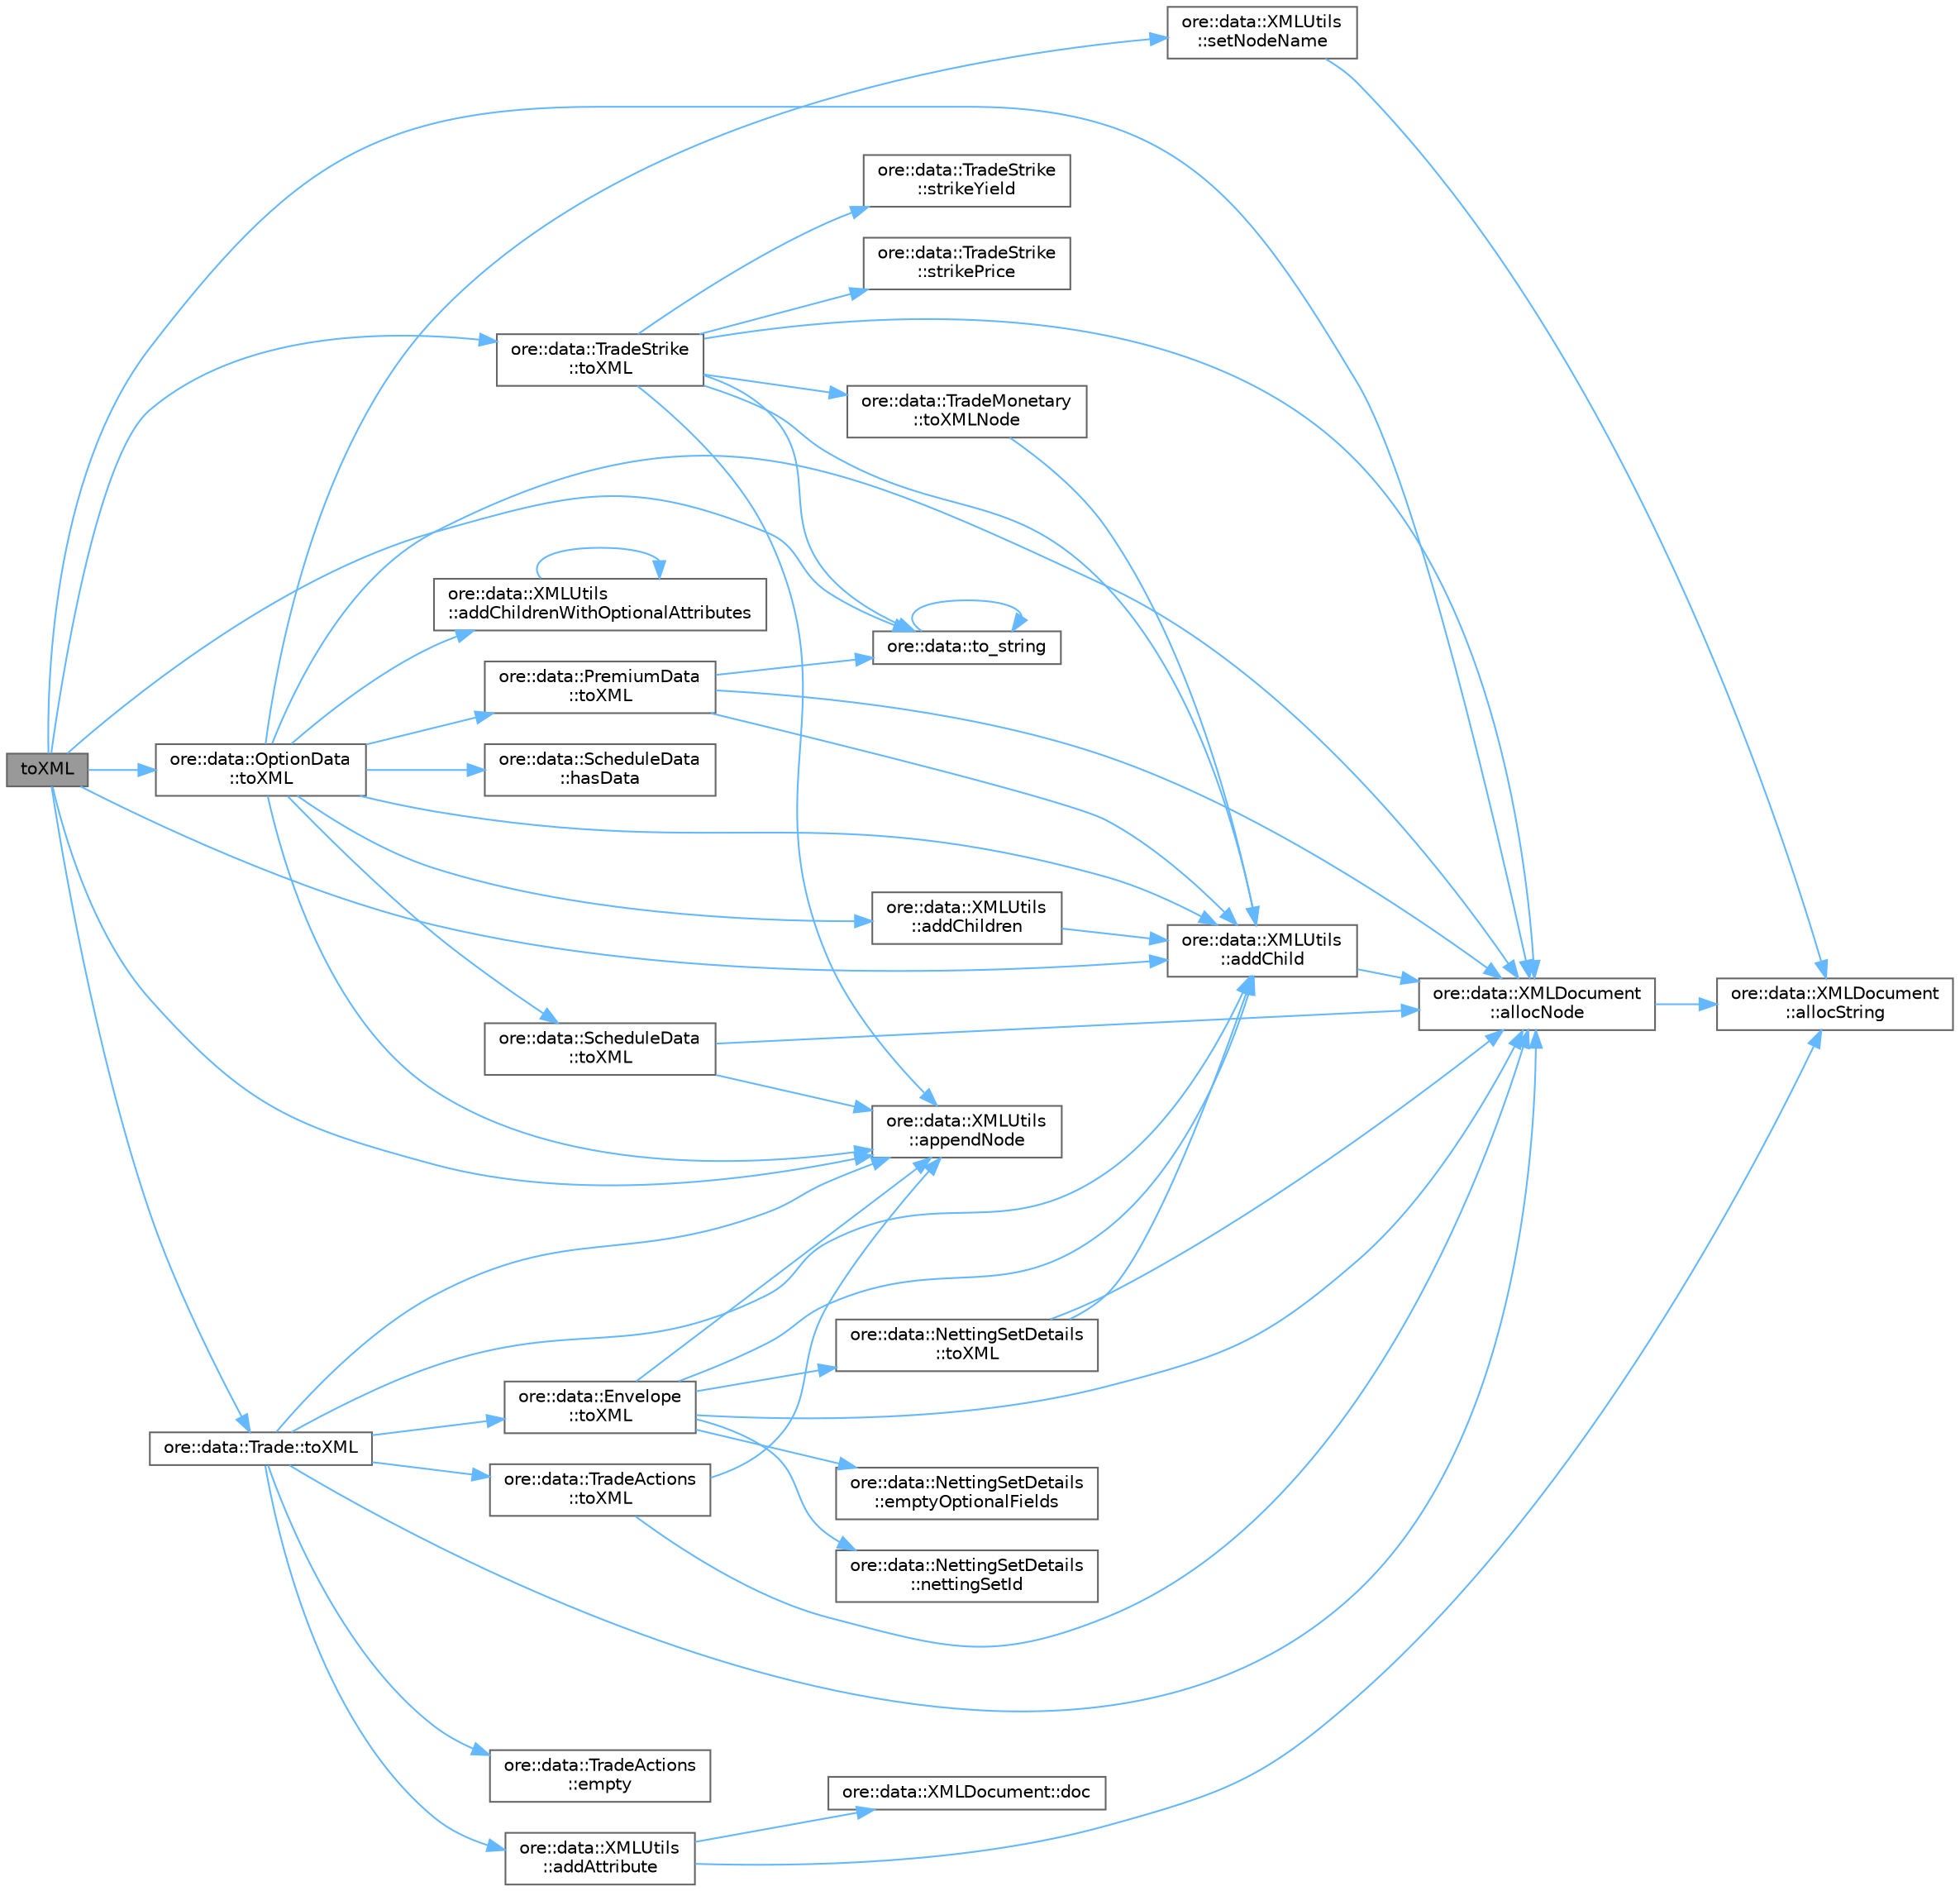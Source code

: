 digraph "toXML"
{
 // INTERACTIVE_SVG=YES
 // LATEX_PDF_SIZE
  bgcolor="transparent";
  edge [fontname=Helvetica,fontsize=10,labelfontname=Helvetica,labelfontsize=10];
  node [fontname=Helvetica,fontsize=10,shape=box,height=0.2,width=0.4];
  rankdir="LR";
  Node1 [label="toXML",height=0.2,width=0.4,color="gray40", fillcolor="grey60", style="filled", fontcolor="black",tooltip=" "];
  Node1 -> Node2 [color="steelblue1",style="solid"];
  Node2 [label="ore::data::XMLUtils\l::addChild",height=0.2,width=0.4,color="grey40", fillcolor="white", style="filled",URL="$classore_1_1data_1_1_x_m_l_utils.html#aced1fd4bd35df3642d8022301744b138",tooltip=" "];
  Node2 -> Node3 [color="steelblue1",style="solid"];
  Node3 [label="ore::data::XMLDocument\l::allocNode",height=0.2,width=0.4,color="grey40", fillcolor="white", style="filled",URL="$classore_1_1data_1_1_x_m_l_document.html#a8717c517803f0df2e693e3cadefeafd7",tooltip="util functions that wrap rapidxml"];
  Node3 -> Node4 [color="steelblue1",style="solid"];
  Node4 [label="ore::data::XMLDocument\l::allocString",height=0.2,width=0.4,color="grey40", fillcolor="white", style="filled",URL="$classore_1_1data_1_1_x_m_l_document.html#ae3474059e483990f3afea260096e5c90",tooltip=" "];
  Node1 -> Node3 [color="steelblue1",style="solid"];
  Node1 -> Node5 [color="steelblue1",style="solid"];
  Node5 [label="ore::data::XMLUtils\l::appendNode",height=0.2,width=0.4,color="grey40", fillcolor="white", style="filled",URL="$classore_1_1data_1_1_x_m_l_utils.html#ae646b9cdf949a88f35c36c18bf90b370",tooltip=" "];
  Node1 -> Node6 [color="steelblue1",style="solid"];
  Node6 [label="ore::data::to_string",height=0.2,width=0.4,color="grey40", fillcolor="white", style="filled",URL="$namespaceore_1_1data.html#a86651dfeb5c18ee891f7a4734d8cf455",tooltip=" "];
  Node6 -> Node6 [color="steelblue1",style="solid"];
  Node1 -> Node7 [color="steelblue1",style="solid"];
  Node7 [label="ore::data::TradeStrike\l::toXML",height=0.2,width=0.4,color="grey40", fillcolor="white", style="filled",URL="$classore_1_1data_1_1_trade_strike.html#a45e1903bb07ce3054a2b4a2e22b4b092",tooltip=" "];
  Node7 -> Node2 [color="steelblue1",style="solid"];
  Node7 -> Node3 [color="steelblue1",style="solid"];
  Node7 -> Node5 [color="steelblue1",style="solid"];
  Node7 -> Node8 [color="steelblue1",style="solid"];
  Node8 [label="ore::data::TradeStrike\l::strikePrice",height=0.2,width=0.4,color="grey40", fillcolor="white", style="filled",URL="$classore_1_1data_1_1_trade_strike.html#af95e1cce2d25b241417ca60f5be7ea65",tooltip=" "];
  Node7 -> Node9 [color="steelblue1",style="solid"];
  Node9 [label="ore::data::TradeStrike\l::strikeYield",height=0.2,width=0.4,color="grey40", fillcolor="white", style="filled",URL="$classore_1_1data_1_1_trade_strike.html#a9ec7a95258a5adb834ea92717dff7433",tooltip=" "];
  Node7 -> Node6 [color="steelblue1",style="solid"];
  Node7 -> Node10 [color="steelblue1",style="solid"];
  Node10 [label="ore::data::TradeMonetary\l::toXMLNode",height=0.2,width=0.4,color="grey40", fillcolor="white", style="filled",URL="$classore_1_1data_1_1_trade_monetary.html#affd40009e63f171e02eeb7ffcb3cfad2",tooltip=" "];
  Node10 -> Node2 [color="steelblue1",style="solid"];
  Node1 -> Node11 [color="steelblue1",style="solid"];
  Node11 [label="ore::data::OptionData\l::toXML",height=0.2,width=0.4,color="grey40", fillcolor="white", style="filled",URL="$classore_1_1data_1_1_option_data.html#a7efefb9270d6c4933e4c96de0771f17a",tooltip=" "];
  Node11 -> Node2 [color="steelblue1",style="solid"];
  Node11 -> Node12 [color="steelblue1",style="solid"];
  Node12 [label="ore::data::XMLUtils\l::addChildren",height=0.2,width=0.4,color="grey40", fillcolor="white", style="filled",URL="$classore_1_1data_1_1_x_m_l_utils.html#a29cd524fd4d9381e10c71939131fa4d4",tooltip=" "];
  Node12 -> Node2 [color="steelblue1",style="solid"];
  Node11 -> Node13 [color="steelblue1",style="solid"];
  Node13 [label="ore::data::XMLUtils\l::addChildrenWithOptionalAttributes",height=0.2,width=0.4,color="grey40", fillcolor="white", style="filled",URL="$classore_1_1data_1_1_x_m_l_utils.html#a60e5b2e453d4610d7ce2ff455d564404",tooltip=" "];
  Node13 -> Node13 [color="steelblue1",style="solid"];
  Node11 -> Node3 [color="steelblue1",style="solid"];
  Node11 -> Node5 [color="steelblue1",style="solid"];
  Node11 -> Node14 [color="steelblue1",style="solid"];
  Node14 [label="ore::data::ScheduleData\l::hasData",height=0.2,width=0.4,color="grey40", fillcolor="white", style="filled",URL="$classore_1_1data_1_1_schedule_data.html#a314b19ebe3b2ce78e9df49fee95c21dd",tooltip="Check if has any dates/rules/derived schedules."];
  Node11 -> Node15 [color="steelblue1",style="solid"];
  Node15 [label="ore::data::XMLUtils\l::setNodeName",height=0.2,width=0.4,color="grey40", fillcolor="white", style="filled",URL="$classore_1_1data_1_1_x_m_l_utils.html#ac1ace6a9e07990c65081057f2ecdf164",tooltip=" "];
  Node15 -> Node4 [color="steelblue1",style="solid"];
  Node11 -> Node16 [color="steelblue1",style="solid"];
  Node16 [label="ore::data::PremiumData\l::toXML",height=0.2,width=0.4,color="grey40", fillcolor="white", style="filled",URL="$classore_1_1data_1_1_premium_data.html#a7efefb9270d6c4933e4c96de0771f17a",tooltip=" "];
  Node16 -> Node2 [color="steelblue1",style="solid"];
  Node16 -> Node3 [color="steelblue1",style="solid"];
  Node16 -> Node6 [color="steelblue1",style="solid"];
  Node11 -> Node17 [color="steelblue1",style="solid"];
  Node17 [label="ore::data::ScheduleData\l::toXML",height=0.2,width=0.4,color="grey40", fillcolor="white", style="filled",URL="$classore_1_1data_1_1_schedule_data.html#a7efefb9270d6c4933e4c96de0771f17a",tooltip=" "];
  Node17 -> Node3 [color="steelblue1",style="solid"];
  Node17 -> Node5 [color="steelblue1",style="solid"];
  Node1 -> Node18 [color="steelblue1",style="solid"];
  Node18 [label="ore::data::Trade::toXML",height=0.2,width=0.4,color="grey40", fillcolor="white", style="filled",URL="$classore_1_1data_1_1_trade.html#a7efefb9270d6c4933e4c96de0771f17a",tooltip=" "];
  Node18 -> Node19 [color="steelblue1",style="solid"];
  Node19 [label="ore::data::XMLUtils\l::addAttribute",height=0.2,width=0.4,color="grey40", fillcolor="white", style="filled",URL="$classore_1_1data_1_1_x_m_l_utils.html#a226c81c31def2ba2c853ca803d1fafc5",tooltip=" "];
  Node19 -> Node4 [color="steelblue1",style="solid"];
  Node19 -> Node20 [color="steelblue1",style="solid"];
  Node20 [label="ore::data::XMLDocument::doc",height=0.2,width=0.4,color="grey40", fillcolor="white", style="filled",URL="$classore_1_1data_1_1_x_m_l_document.html#a46d969cdb00bff64f3f4c0d2975a08d3",tooltip=" "];
  Node18 -> Node2 [color="steelblue1",style="solid"];
  Node18 -> Node3 [color="steelblue1",style="solid"];
  Node18 -> Node5 [color="steelblue1",style="solid"];
  Node18 -> Node21 [color="steelblue1",style="solid"];
  Node21 [label="ore::data::TradeActions\l::empty",height=0.2,width=0.4,color="grey40", fillcolor="white", style="filled",URL="$classore_1_1data_1_1_trade_actions.html#a644718bb2fb240de962dc3c9a1fdf0dc",tooltip="Returns true of this set of actions is empty."];
  Node18 -> Node22 [color="steelblue1",style="solid"];
  Node22 [label="ore::data::Envelope\l::toXML",height=0.2,width=0.4,color="grey40", fillcolor="white", style="filled",URL="$classore_1_1data_1_1_envelope.html#a7efefb9270d6c4933e4c96de0771f17a",tooltip=" "];
  Node22 -> Node2 [color="steelblue1",style="solid"];
  Node22 -> Node3 [color="steelblue1",style="solid"];
  Node22 -> Node5 [color="steelblue1",style="solid"];
  Node22 -> Node23 [color="steelblue1",style="solid"];
  Node23 [label="ore::data::NettingSetDetails\l::emptyOptionalFields",height=0.2,width=0.4,color="grey40", fillcolor="white", style="filled",URL="$classore_1_1data_1_1_netting_set_details.html#ab87072d461177abcb48735d002150bfb",tooltip=" "];
  Node22 -> Node24 [color="steelblue1",style="solid"];
  Node24 [label="ore::data::NettingSetDetails\l::nettingSetId",height=0.2,width=0.4,color="grey40", fillcolor="white", style="filled",URL="$classore_1_1data_1_1_netting_set_details.html#a9bf8e40febad0782c5855488041ecfd7",tooltip=" "];
  Node22 -> Node25 [color="steelblue1",style="solid"];
  Node25 [label="ore::data::NettingSetDetails\l::toXML",height=0.2,width=0.4,color="grey40", fillcolor="white", style="filled",URL="$classore_1_1data_1_1_netting_set_details.html#a7efefb9270d6c4933e4c96de0771f17a",tooltip=" "];
  Node25 -> Node2 [color="steelblue1",style="solid"];
  Node25 -> Node3 [color="steelblue1",style="solid"];
  Node18 -> Node26 [color="steelblue1",style="solid"];
  Node26 [label="ore::data::TradeActions\l::toXML",height=0.2,width=0.4,color="grey40", fillcolor="white", style="filled",URL="$classore_1_1data_1_1_trade_actions.html#a7efefb9270d6c4933e4c96de0771f17a",tooltip=" "];
  Node26 -> Node3 [color="steelblue1",style="solid"];
  Node26 -> Node5 [color="steelblue1",style="solid"];
}
